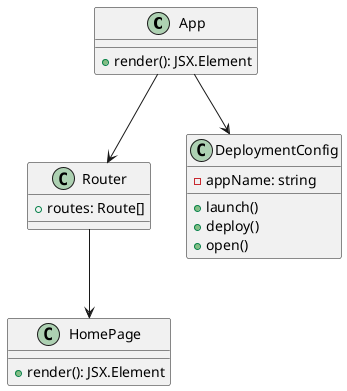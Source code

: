 @startuml SUGUMI-WEB

' メインアプリケーション
class App {
  +render(): JSX.Element
}

' ルーティング
class Router {
  +routes: Route[]
}

' ページコンポーネント
class HomePage {
  +render(): JSX.Element
}

' デプロイメント設定
class DeploymentConfig {
  -appName: string
  +launch()
  +deploy()
  +open()
}

' 関連性
App --> Router
Router --> HomePage
App --> DeploymentConfig

@enduml 